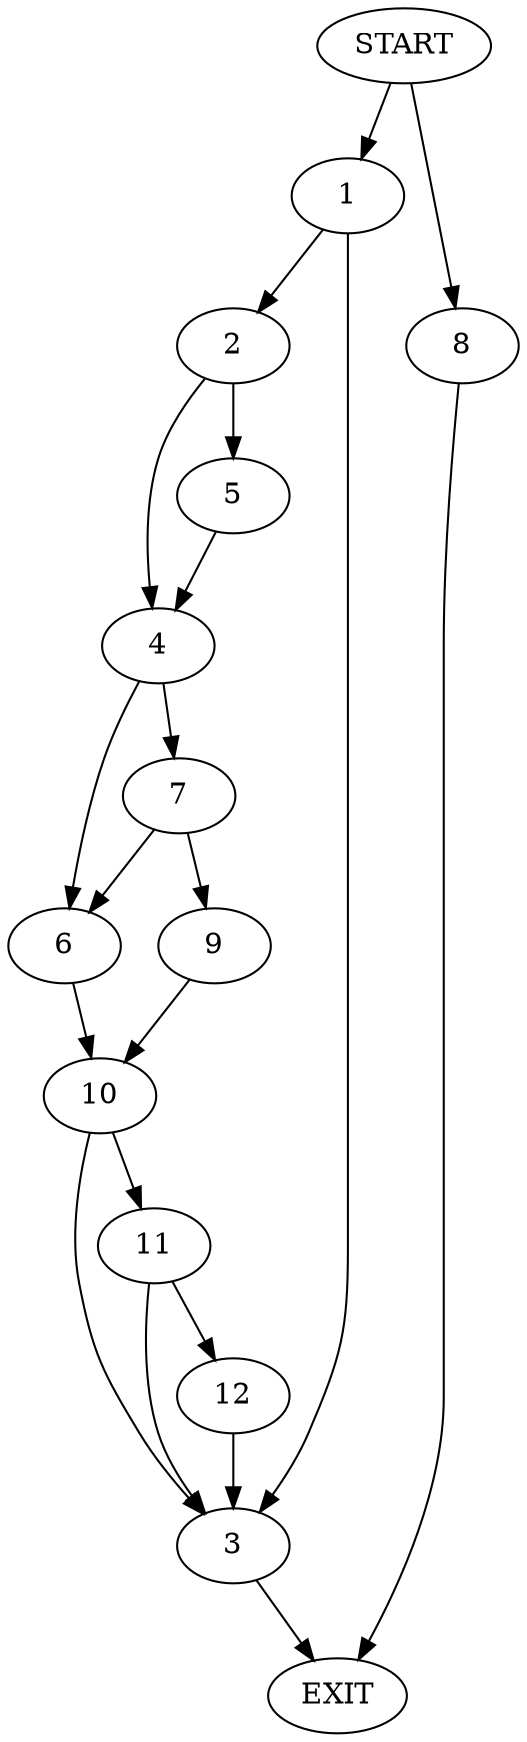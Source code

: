 digraph {
0 [label="START"];
1;
2;
3;
4;
5;
6;
7;
8;
9;
10;
11;
12;
13 [label="EXIT"];
0 -> 1;
1 -> 2;
1 -> 3;
3 -> 13;
2 -> 4;
2 -> 5;
5 -> 4;
4 -> 6;
4 -> 7;
0 -> 8;
8 -> 13;
7 -> 9;
7 -> 6;
6 -> 10;
9 -> 10;
10 -> 11;
10 -> 3;
11 -> 3;
11 -> 12;
12 -> 3;
}